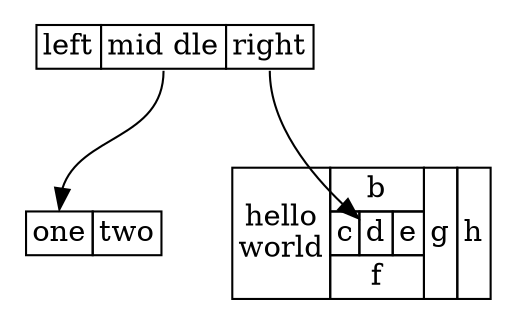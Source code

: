 digraph G {

  v0 [label=<<table border="0" cellborder="1" cellspacing="0">
    <tr>
      <td port="f0">left</td>
      <td port="f1">mid dle</td>
      <td port="f2">right</td>
    </tr>
  </table>>,shape="plaintext"]
  v1 [label=<<table border="0" cellborder="1" cellspacing="0">
    <tr>
      <td port="f0">one</td>
      <td port="f1">two</td>
    </tr>
  </table>>,shape="plaintext"]
  v2 [label=<<table border="0" cellborder="1" cellspacing="0">
    <tr>
      <td rowspan="3">hello<br/>world</td>
      <td colspan="3">b</td>
      <td rowspan="3">g</td>
      <td rowspan="3">h</td>
    </tr>
    <tr>
      <td>c</td>
      <td port="here">d</td>
      <td>e</td>
    </tr>
    <tr>
      <td colspan="3">f</td>
    </tr>
  </table>>,shape="plaintext"]

  v0:f1 -> v1:f0
  v0:f2 -> v2:here

}